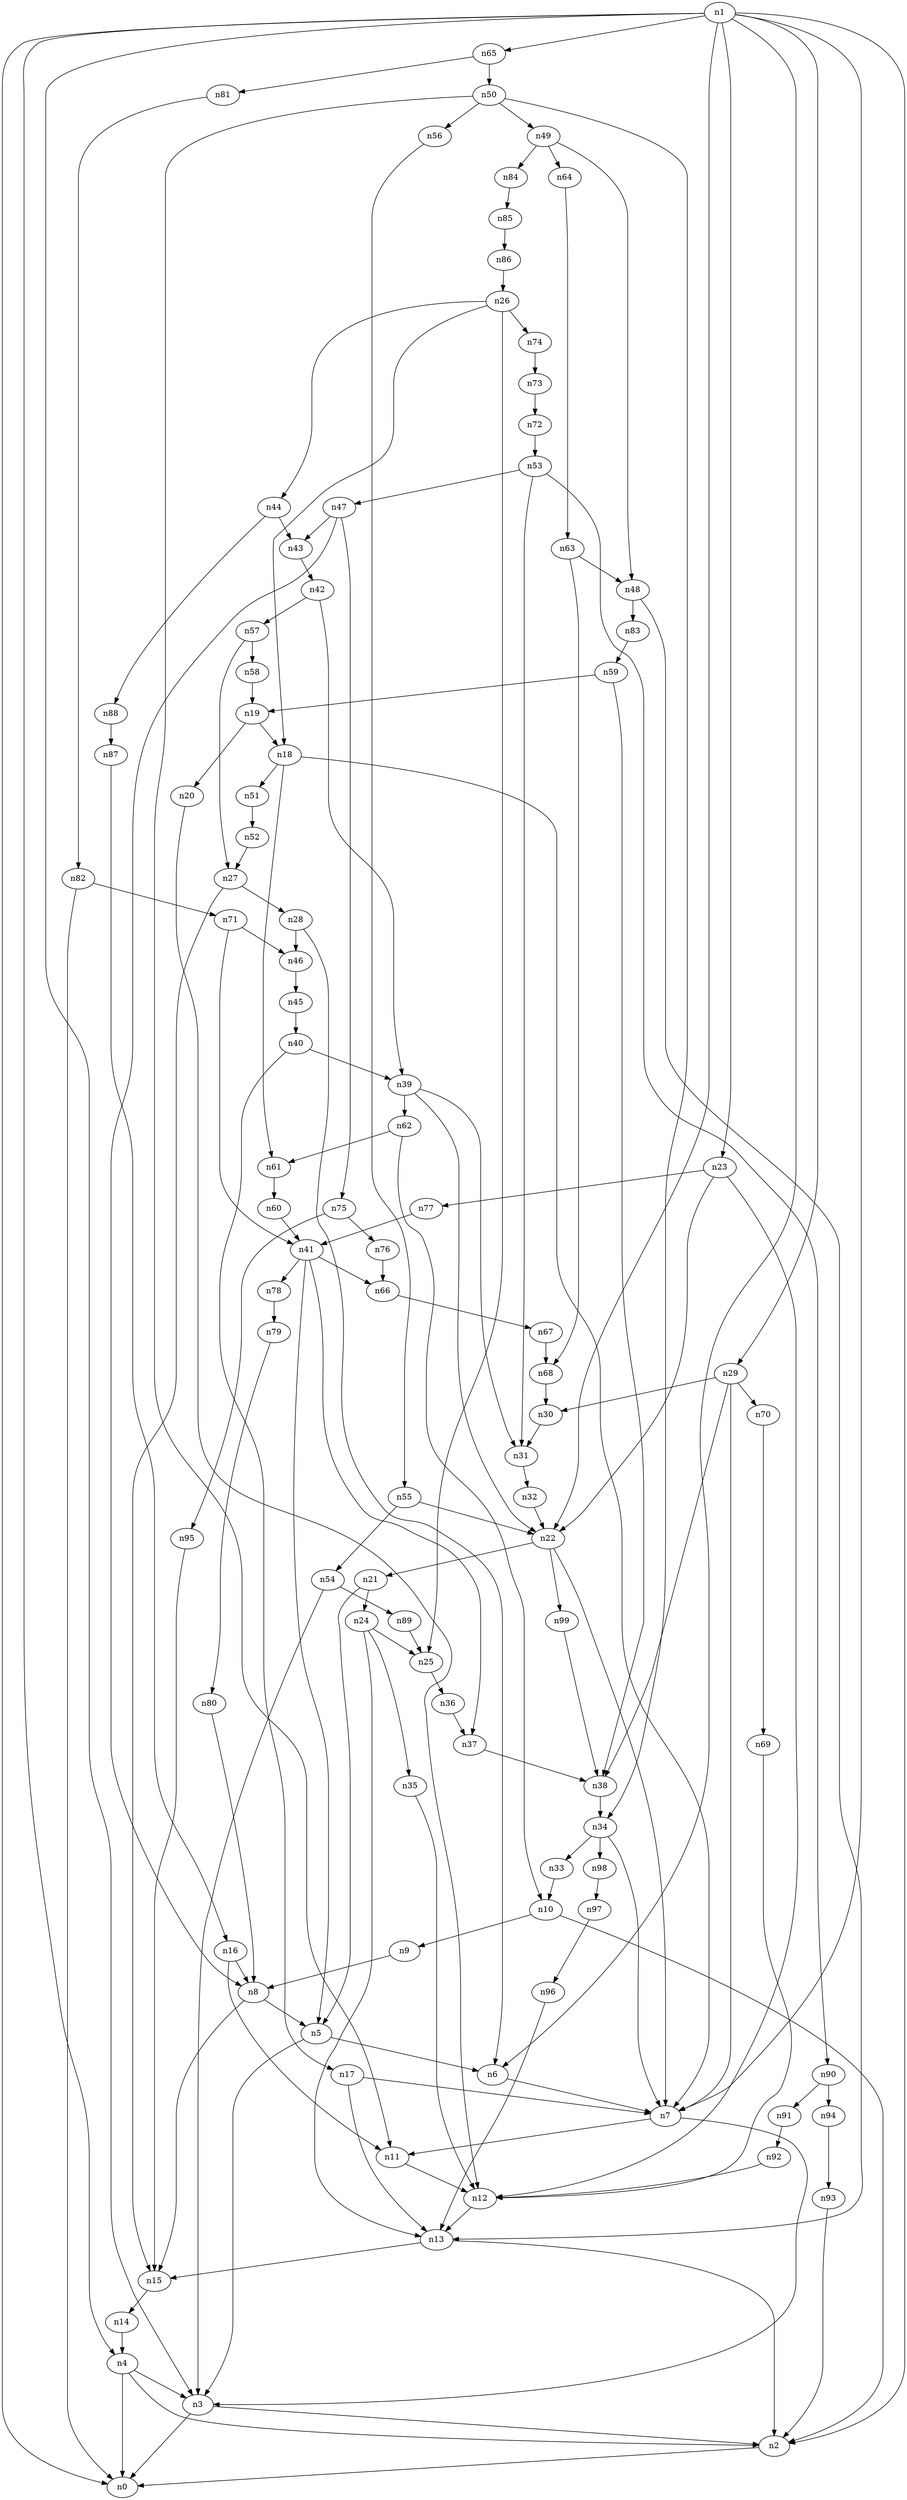 digraph G {
	n1 -> n0	 [_graphml_id=e0];
	n1 -> n2	 [_graphml_id=e1];
	n1 -> n3	 [_graphml_id=e6];
	n1 -> n4	 [_graphml_id=e9];
	n1 -> n6	 [_graphml_id=e12];
	n1 -> n7	 [_graphml_id=e14];
	n1 -> n22	 [_graphml_id=e38];
	n1 -> n23	 [_graphml_id=e40];
	n1 -> n29	 [_graphml_id=e49];
	n1 -> n65	 [_graphml_id=e108];
	n2 -> n0	 [_graphml_id=e5];
	n3 -> n0	 [_graphml_id=e8];
	n3 -> n2	 [_graphml_id=e2];
	n4 -> n0	 [_graphml_id=e4];
	n4 -> n2	 [_graphml_id=e7];
	n4 -> n3	 [_graphml_id=e3];
	n5 -> n3	 [_graphml_id=e10];
	n5 -> n6	 [_graphml_id=e11];
	n6 -> n7	 [_graphml_id=e15];
	n7 -> n3	 [_graphml_id=e13];
	n7 -> n11	 [_graphml_id=e20];
	n8 -> n5	 [_graphml_id=e16];
	n8 -> n15	 [_graphml_id=e31];
	n9 -> n8	 [_graphml_id=e17];
	n10 -> n2	 [_graphml_id=e19];
	n10 -> n9	 [_graphml_id=e18];
	n11 -> n12	 [_graphml_id=e21];
	n12 -> n13	 [_graphml_id=e22];
	n13 -> n2	 [_graphml_id=e23];
	n13 -> n15	 [_graphml_id=e26];
	n14 -> n4	 [_graphml_id=e24];
	n15 -> n14	 [_graphml_id=e25];
	n16 -> n8	 [_graphml_id=e28];
	n16 -> n11	 [_graphml_id=e27];
	n17 -> n7	 [_graphml_id=e30];
	n17 -> n13	 [_graphml_id=e29];
	n18 -> n7	 [_graphml_id=e32];
	n18 -> n51	 [_graphml_id=e86];
	n18 -> n61	 [_graphml_id=e110];
	n19 -> n18	 [_graphml_id=e33];
	n19 -> n20	 [_graphml_id=e34];
	n20 -> n12	 [_graphml_id=e35];
	n21 -> n5	 [_graphml_id=e36];
	n21 -> n24	 [_graphml_id=e51];
	n22 -> n7	 [_graphml_id=e41];
	n22 -> n21	 [_graphml_id=e37];
	n22 -> n99	 [_graphml_id=e166];
	n23 -> n12	 [_graphml_id=e39];
	n23 -> n22	 [_graphml_id=e61];
	n23 -> n77	 [_graphml_id=e129];
	n24 -> n13	 [_graphml_id=e42];
	n24 -> n25	 [_graphml_id=e43];
	n24 -> n35	 [_graphml_id=e59];
	n25 -> n36	 [_graphml_id=e62];
	n26 -> n18	 [_graphml_id=e45];
	n26 -> n25	 [_graphml_id=e44];
	n26 -> n44	 [_graphml_id=e75];
	n26 -> n74	 [_graphml_id=e124];
	n27 -> n15	 [_graphml_id=e46];
	n27 -> n28	 [_graphml_id=e47];
	n28 -> n6	 [_graphml_id=e48];
	n28 -> n46	 [_graphml_id=e78];
	n29 -> n7	 [_graphml_id=e50];
	n29 -> n30	 [_graphml_id=e52];
	n29 -> n38	 [_graphml_id=e71];
	n29 -> n70	 [_graphml_id=e117];
	n30 -> n31	 [_graphml_id=e53];
	n31 -> n32	 [_graphml_id=e54];
	n32 -> n22	 [_graphml_id=e55];
	n33 -> n10	 [_graphml_id=e56];
	n34 -> n7	 [_graphml_id=e58];
	n34 -> n33	 [_graphml_id=e57];
	n34 -> n98	 [_graphml_id=e164];
	n35 -> n12	 [_graphml_id=e60];
	n36 -> n37	 [_graphml_id=e63];
	n37 -> n38	 [_graphml_id=e64];
	n38 -> n34	 [_graphml_id=e65];
	n39 -> n22	 [_graphml_id=e81];
	n39 -> n31	 [_graphml_id=e66];
	n39 -> n62	 [_graphml_id=e120];
	n40 -> n17	 [_graphml_id=e68];
	n40 -> n39	 [_graphml_id=e67];
	n41 -> n5	 [_graphml_id=e70];
	n41 -> n37	 [_graphml_id=e69];
	n41 -> n66	 [_graphml_id=e111];
	n41 -> n78	 [_graphml_id=e131];
	n42 -> n39	 [_graphml_id=e72];
	n42 -> n57	 [_graphml_id=e150];
	n43 -> n42	 [_graphml_id=e73];
	n44 -> n43	 [_graphml_id=e74];
	n44 -> n88	 [_graphml_id=e147];
	n45 -> n40	 [_graphml_id=e76];
	n46 -> n45	 [_graphml_id=e77];
	n47 -> n8	 [_graphml_id=e80];
	n47 -> n43	 [_graphml_id=e79];
	n47 -> n75	 [_graphml_id=e125];
	n48 -> n13	 [_graphml_id=e82];
	n48 -> n83	 [_graphml_id=e138];
	n49 -> n48	 [_graphml_id=e83];
	n49 -> n64	 [_graphml_id=e107];
	n49 -> n84	 [_graphml_id=e141];
	n50 -> n11	 [_graphml_id=e91];
	n50 -> n34	 [_graphml_id=e85];
	n50 -> n49	 [_graphml_id=e84];
	n50 -> n56	 [_graphml_id=e95];
	n51 -> n52	 [_graphml_id=e87];
	n52 -> n27	 [_graphml_id=e88];
	n53 -> n31	 [_graphml_id=e89];
	n53 -> n47	 [_graphml_id=e90];
	n53 -> n90	 [_graphml_id=e151];
	n54 -> n3	 [_graphml_id=e92];
	n54 -> n89	 [_graphml_id=e149];
	n55 -> n22	 [_graphml_id=e160];
	n55 -> n54	 [_graphml_id=e93];
	n56 -> n55	 [_graphml_id=e94];
	n57 -> n27	 [_graphml_id=e96];
	n57 -> n58	 [_graphml_id=e97];
	n58 -> n19	 [_graphml_id=e98];
	n59 -> n19	 [_graphml_id=e99];
	n59 -> n38	 [_graphml_id=e100];
	n60 -> n41	 [_graphml_id=e101];
	n61 -> n60	 [_graphml_id=e102];
	n62 -> n10	 [_graphml_id=e104];
	n62 -> n61	 [_graphml_id=e103];
	n63 -> n48	 [_graphml_id=e105];
	n63 -> n68	 [_graphml_id=e130];
	n64 -> n63	 [_graphml_id=e106];
	n65 -> n50	 [_graphml_id=e109];
	n65 -> n81	 [_graphml_id=e135];
	n66 -> n67	 [_graphml_id=e112];
	n67 -> n68	 [_graphml_id=e113];
	n68 -> n30	 [_graphml_id=e114];
	n69 -> n12	 [_graphml_id=e115];
	n70 -> n69	 [_graphml_id=e116];
	n71 -> n41	 [_graphml_id=e118];
	n71 -> n46	 [_graphml_id=e119];
	n72 -> n53	 [_graphml_id=e121];
	n73 -> n72	 [_graphml_id=e122];
	n74 -> n73	 [_graphml_id=e123];
	n75 -> n76	 [_graphml_id=e126];
	n75 -> n95	 [_graphml_id=e158];
	n76 -> n66	 [_graphml_id=e127];
	n77 -> n41	 [_graphml_id=e128];
	n78 -> n79	 [_graphml_id=e132];
	n79 -> n80	 [_graphml_id=e133];
	n80 -> n8	 [_graphml_id=e134];
	n81 -> n82	 [_graphml_id=e136];
	n82 -> n0	 [_graphml_id=e137];
	n82 -> n71	 [_graphml_id=e140];
	n83 -> n59	 [_graphml_id=e139];
	n84 -> n85	 [_graphml_id=e142];
	n85 -> n86	 [_graphml_id=e143];
	n86 -> n26	 [_graphml_id=e144];
	n87 -> n16	 [_graphml_id=e145];
	n88 -> n87	 [_graphml_id=e146];
	n89 -> n25	 [_graphml_id=e148];
	n90 -> n91	 [_graphml_id=e152];
	n90 -> n94	 [_graphml_id=e157];
	n91 -> n92	 [_graphml_id=e153];
	n92 -> n12	 [_graphml_id=e154];
	n93 -> n2	 [_graphml_id=e155];
	n94 -> n93	 [_graphml_id=e156];
	n95 -> n15	 [_graphml_id=e159];
	n96 -> n13	 [_graphml_id=e161];
	n97 -> n96	 [_graphml_id=e162];
	n98 -> n97	 [_graphml_id=e163];
	n99 -> n38	 [_graphml_id=e165];
}
